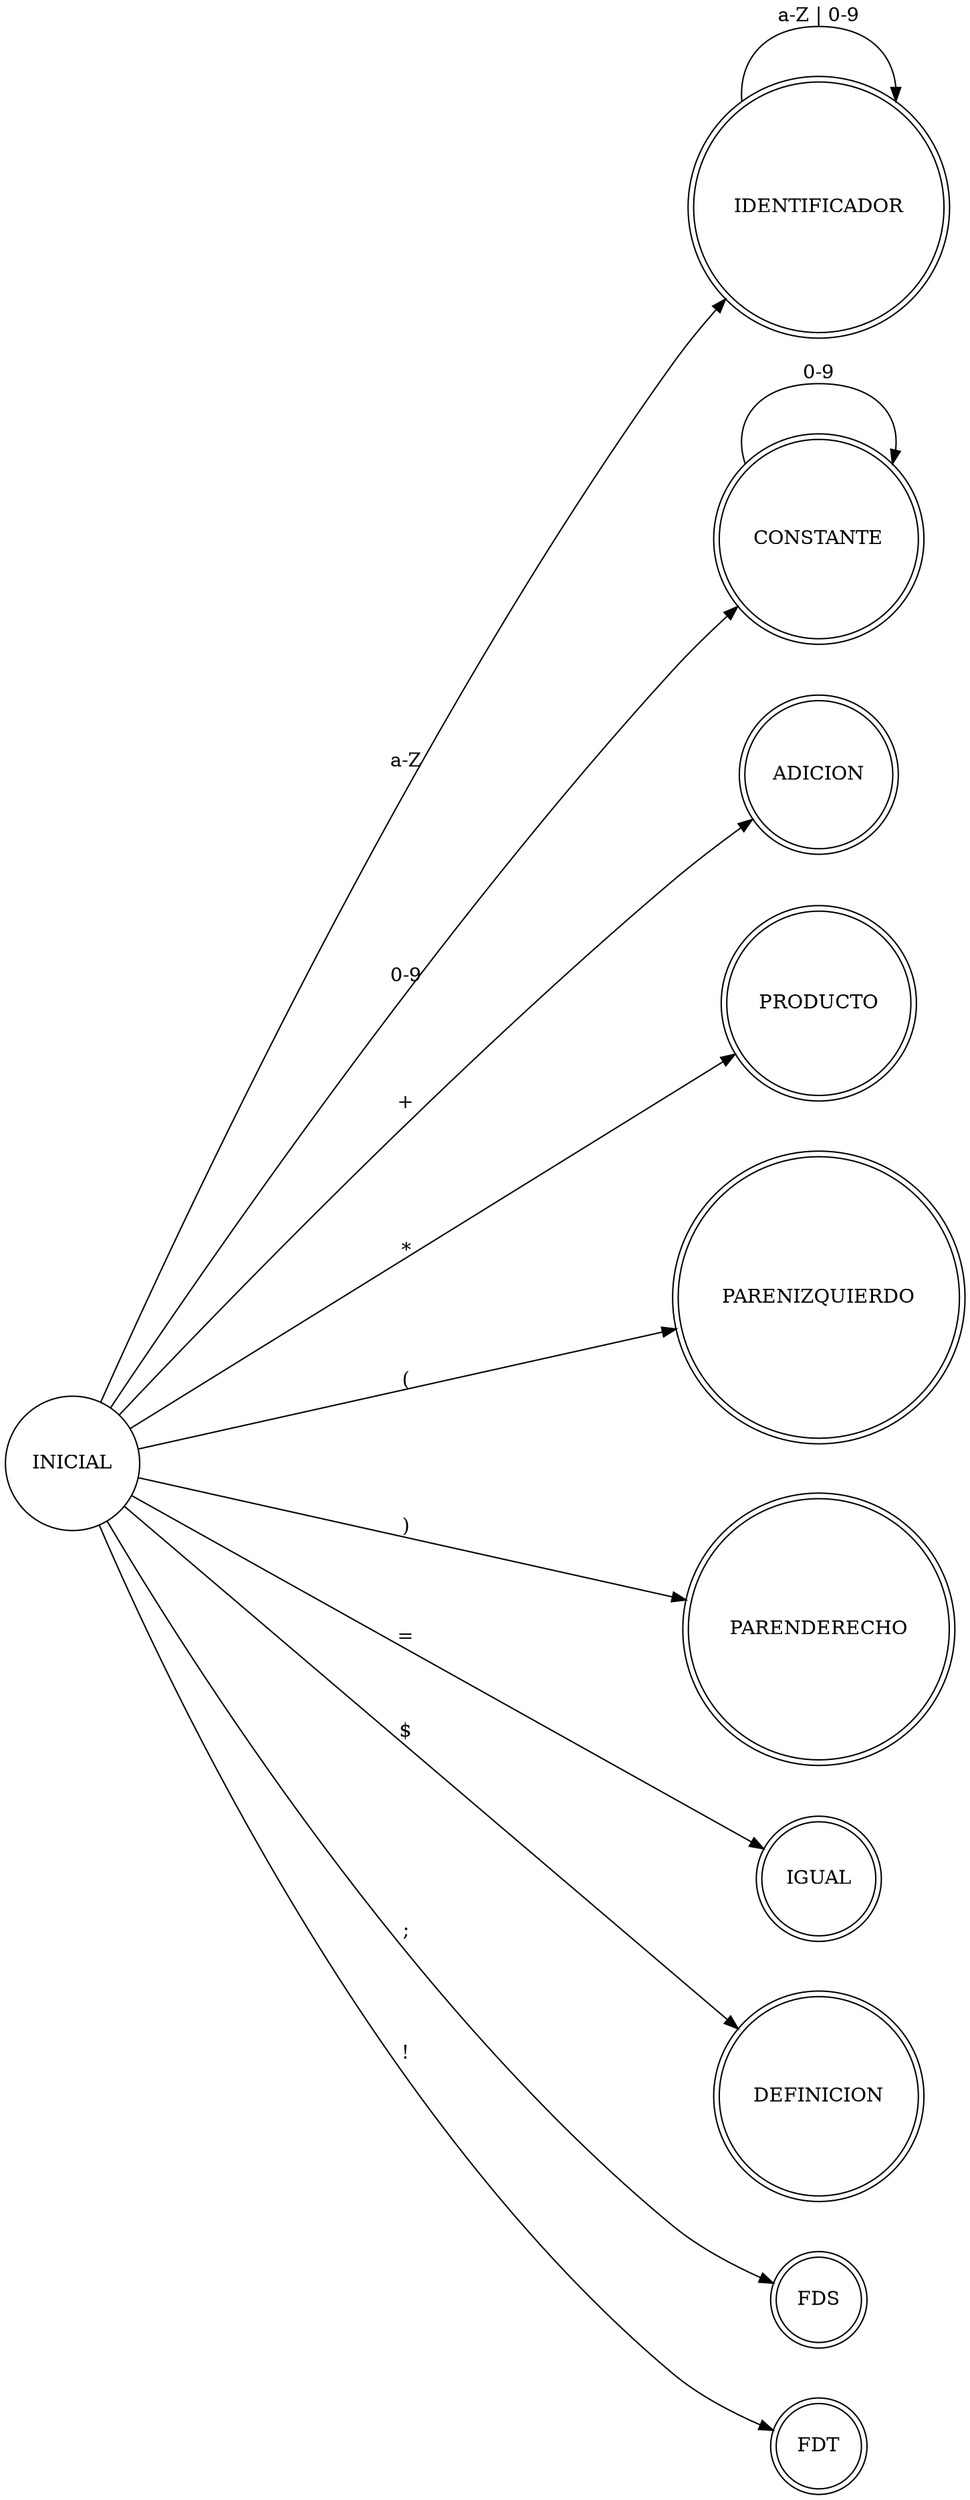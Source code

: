 digraph finite_state_machine {
	rankdir=LR;
	ranksep=5;
	nodesep=0.5;

	node [shape = circle]; INICIAL
	node [shape = doublecircle]; IDENTIFICADOR CONSTANTE ADICION PRODUCTO PARENIZQUIERDO PARENDERECHO IGUAL DEFINICION FDS FDT
	INICIAL -> IDENTIFICADOR [ label = "a-Z" ];
	IDENTIFICADOR -> IDENTIFICADOR [ label = "a-Z | 0-9" ];
	INICIAL -> CONSTANTE [ label = "0-9" ];
	CONSTANTE -> CONSTANTE [ label = "0-9" ];
	INICIAL -> ADICION [ label = "+" ];
	INICIAL -> PRODUCTO [ label = "*" ];
	INICIAL -> PARENIZQUIERDO [ label = "(" ];
	INICIAL -> PARENDERECHO [ label = ")" ];
	INICIAL -> IGUAL [ label = "=" ];
	INICIAL -> DEFINICION [ label = "$" ];
	INICIAL -> FDS [ label = ";" ];
	INICIAL -> FDT [ label = "!" ];
}
